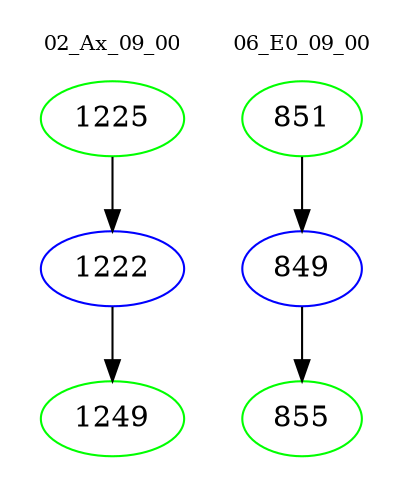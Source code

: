 digraph{
subgraph cluster_0 {
color = white
label = "02_Ax_09_00";
fontsize=10;
T0_1225 [label="1225", color="green"]
T0_1225 -> T0_1222 [color="black"]
T0_1222 [label="1222", color="blue"]
T0_1222 -> T0_1249 [color="black"]
T0_1249 [label="1249", color="green"]
}
subgraph cluster_1 {
color = white
label = "06_E0_09_00";
fontsize=10;
T1_851 [label="851", color="green"]
T1_851 -> T1_849 [color="black"]
T1_849 [label="849", color="blue"]
T1_849 -> T1_855 [color="black"]
T1_855 [label="855", color="green"]
}
}
